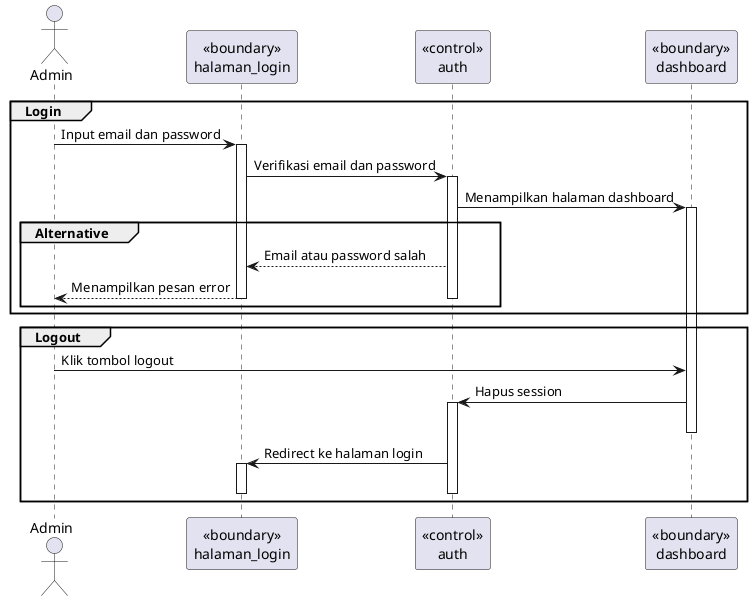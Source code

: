 @startuml
actor Admin
participant "<<boundary>>\nhalaman_login" as login
participant "<<control>>\nauth" as auth
participant "<<boundary>>\ndashboard" as dashboard



group Login
    Admin -> login: Input email dan password
    activate login
    login -> auth: Verifikasi email dan password
    activate auth
    auth -> dashboard: Menampilkan halaman dashboard
    activate dashboard
    group Alternative
        auth --> login: Email atau password salah
        login --> Admin: Menampilkan pesan error
        deactivate auth
        deactivate login
    end
end

group Logout
    Admin -> dashboard: Klik tombol logout
    dashboard -> auth: Hapus session
    activate auth
    deactivate dashboard
    auth -> login: Redirect ke halaman login
    activate login
    deactivate login
    deactivate auth
end

' Customer -> Website: Browse menu
' Website -> Customer: Display menu
' Customer -> Website: Select items
' Website -> Customer: Confirm order
' Customer -> Website: Provide delivery details
' Website -> OMS: Place order
' OMS -> KitchenSystem: Send order details
' KitchenSystem --> OMS: Acknowledge order
' OMS --> PaymentGateway: Request payment
' PaymentGateway --> OMS: Payment response
' OMS --> Customer: Order confirmation
' Customer -> Website: Make payment
' Website -> PaymentGateway: Redirect to payment page
' PaymentGateway -> Website: Payment response
' Website -> OMS: Update payment status
' OMS -> KitchenSystem: Prepare order
' KitchenSystem --> OMS: Order prepared
' OMS -> Website: Notify order status
' Website -> Customer: Notify order status
@enduml
